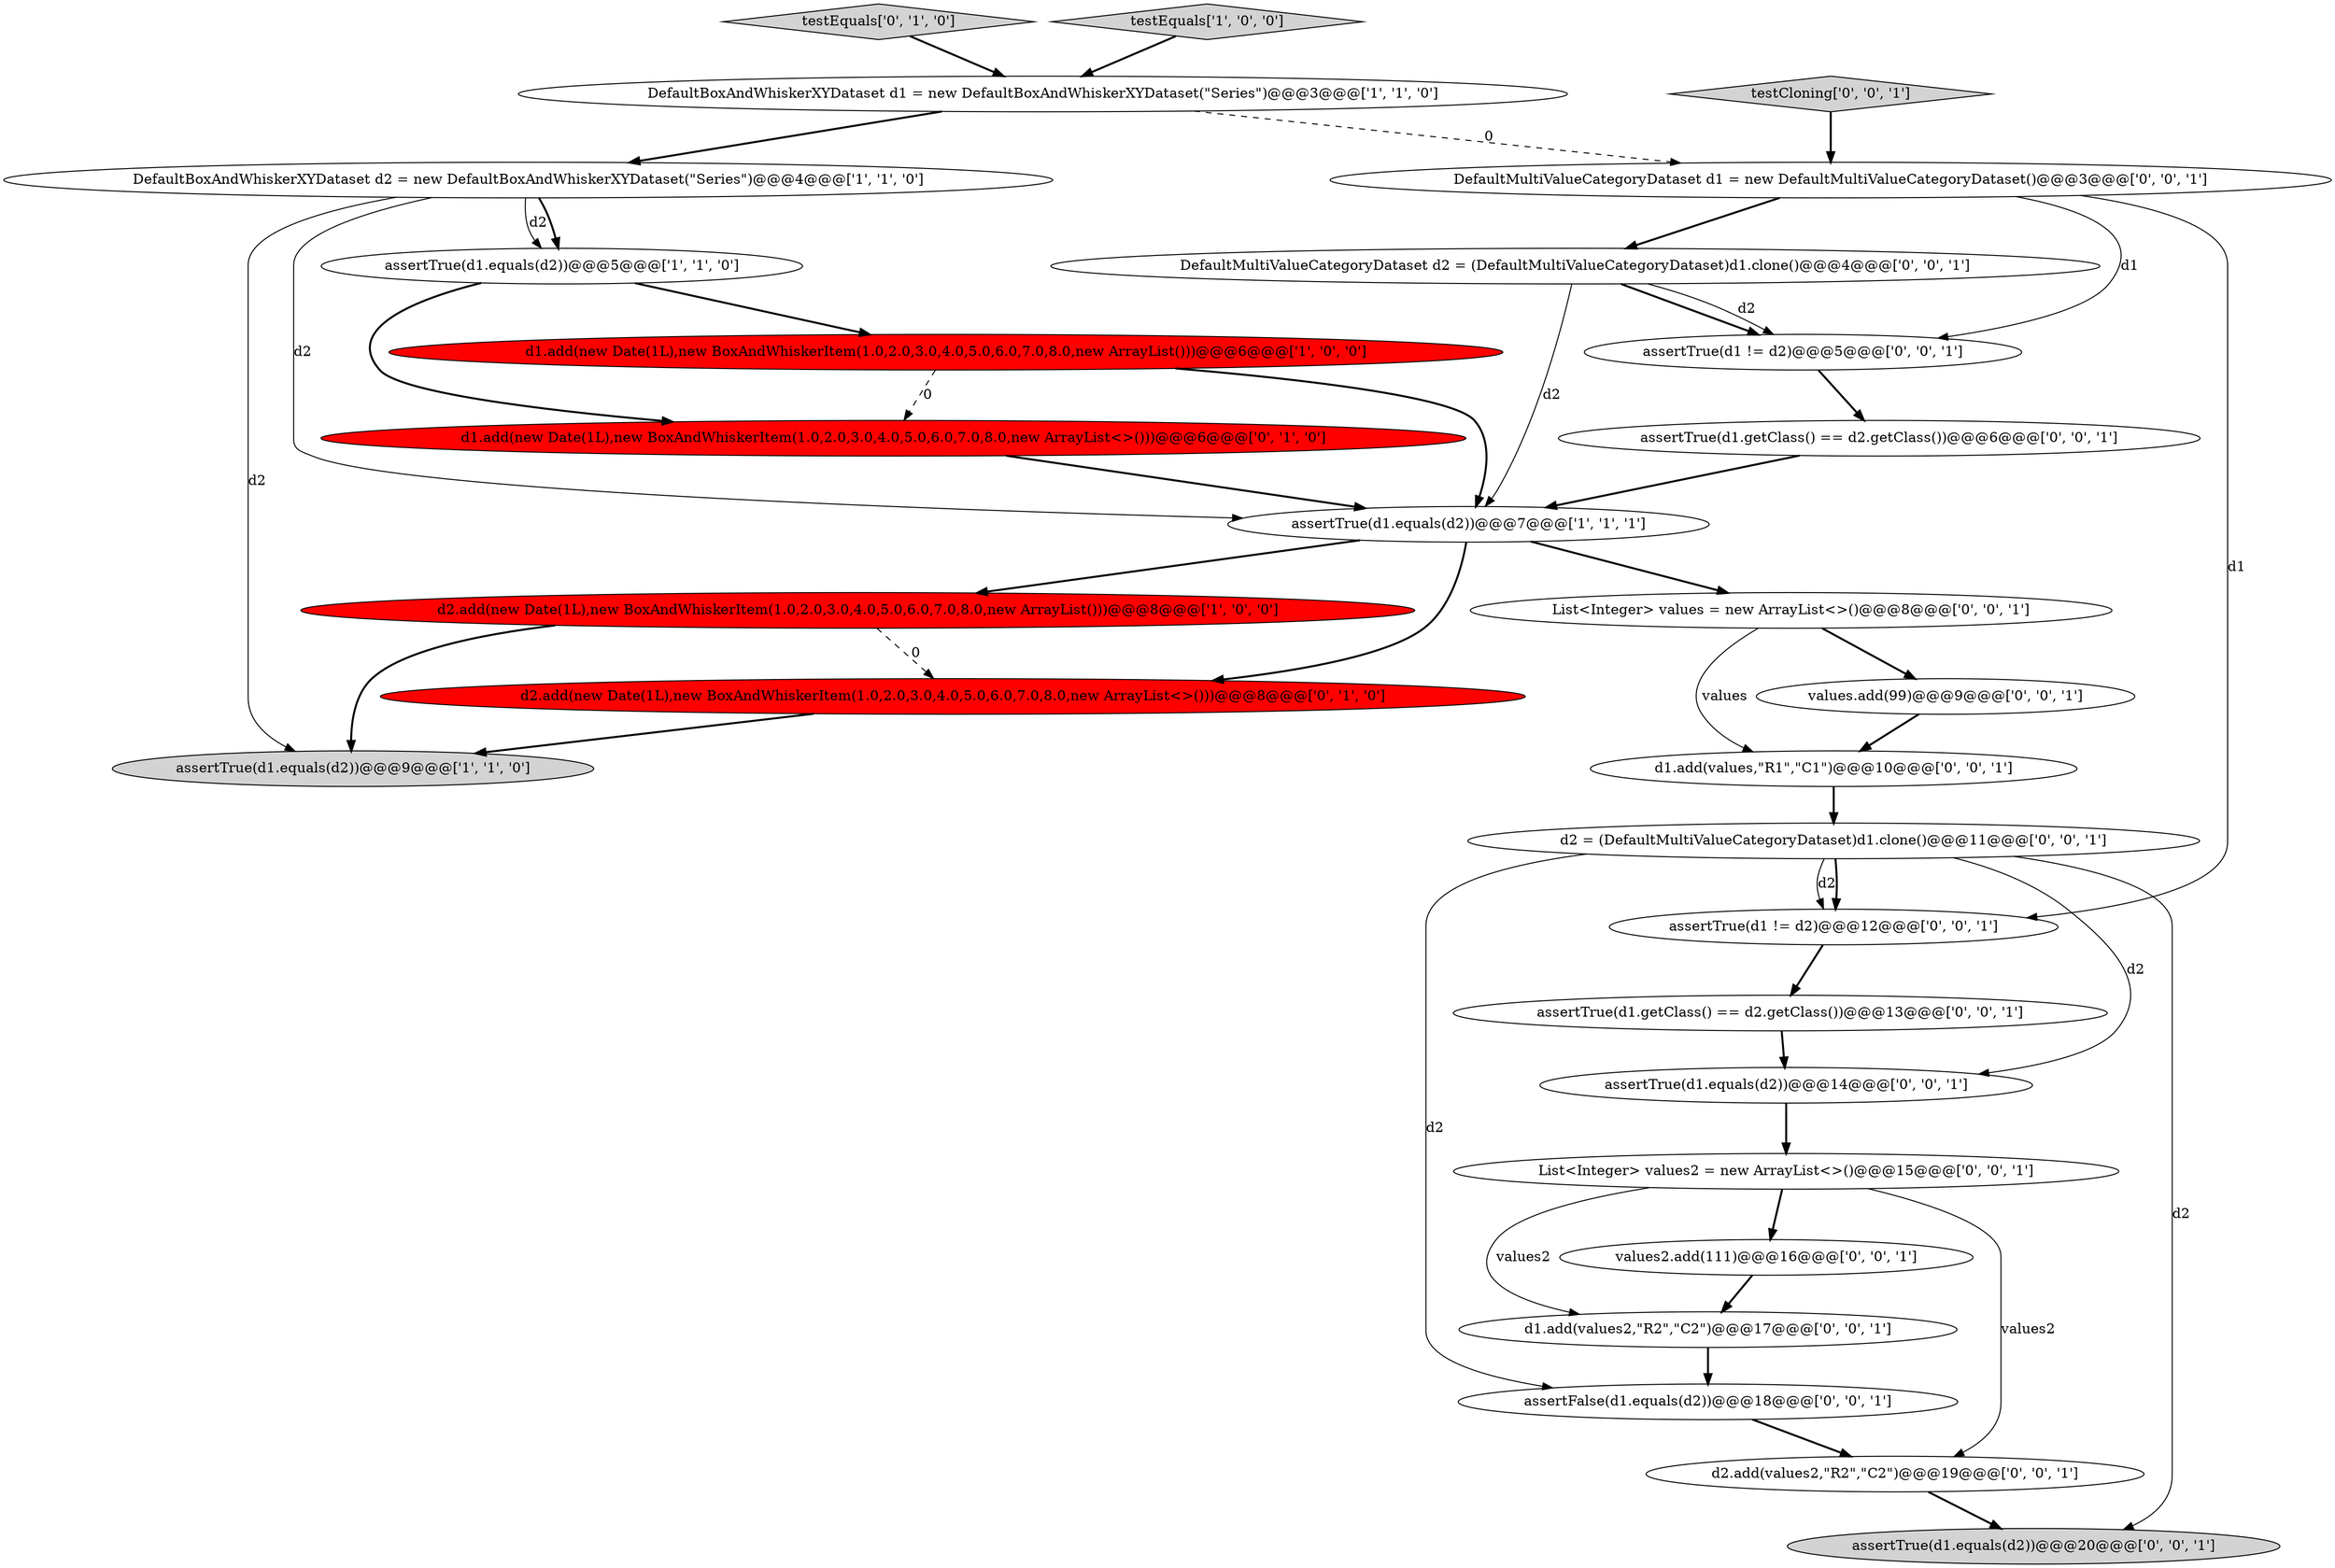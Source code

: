 digraph {
11 [style = filled, label = "List<Integer> values2 = new ArrayList<>()@@@15@@@['0', '0', '1']", fillcolor = white, shape = ellipse image = "AAA0AAABBB3BBB"];
20 [style = filled, label = "assertTrue(d1.equals(d2))@@@14@@@['0', '0', '1']", fillcolor = white, shape = ellipse image = "AAA0AAABBB3BBB"];
12 [style = filled, label = "d1.add(values2,\"R2\",\"C2\")@@@17@@@['0', '0', '1']", fillcolor = white, shape = ellipse image = "AAA0AAABBB3BBB"];
28 [style = filled, label = "values2.add(111)@@@16@@@['0', '0', '1']", fillcolor = white, shape = ellipse image = "AAA0AAABBB3BBB"];
22 [style = filled, label = "List<Integer> values = new ArrayList<>()@@@8@@@['0', '0', '1']", fillcolor = white, shape = ellipse image = "AAA0AAABBB3BBB"];
13 [style = filled, label = "assertTrue(d1.equals(d2))@@@20@@@['0', '0', '1']", fillcolor = lightgray, shape = ellipse image = "AAA0AAABBB3BBB"];
1 [style = filled, label = "assertTrue(d1.equals(d2))@@@5@@@['1', '1', '0']", fillcolor = white, shape = ellipse image = "AAA0AAABBB1BBB"];
0 [style = filled, label = "DefaultBoxAndWhiskerXYDataset d2 = new DefaultBoxAndWhiskerXYDataset(\"Series\")@@@4@@@['1', '1', '0']", fillcolor = white, shape = ellipse image = "AAA0AAABBB1BBB"];
10 [style = filled, label = "testEquals['0', '1', '0']", fillcolor = lightgray, shape = diamond image = "AAA0AAABBB2BBB"];
17 [style = filled, label = "DefaultMultiValueCategoryDataset d1 = new DefaultMultiValueCategoryDataset()@@@3@@@['0', '0', '1']", fillcolor = white, shape = ellipse image = "AAA0AAABBB3BBB"];
4 [style = filled, label = "DefaultBoxAndWhiskerXYDataset d1 = new DefaultBoxAndWhiskerXYDataset(\"Series\")@@@3@@@['1', '1', '0']", fillcolor = white, shape = ellipse image = "AAA0AAABBB1BBB"];
2 [style = filled, label = "d2.add(new Date(1L),new BoxAndWhiskerItem(1.0,2.0,3.0,4.0,5.0,6.0,7.0,8.0,new ArrayList()))@@@8@@@['1', '0', '0']", fillcolor = red, shape = ellipse image = "AAA1AAABBB1BBB"];
18 [style = filled, label = "values.add(99)@@@9@@@['0', '0', '1']", fillcolor = white, shape = ellipse image = "AAA0AAABBB3BBB"];
15 [style = filled, label = "testCloning['0', '0', '1']", fillcolor = lightgray, shape = diamond image = "AAA0AAABBB3BBB"];
7 [style = filled, label = "d1.add(new Date(1L),new BoxAndWhiskerItem(1.0,2.0,3.0,4.0,5.0,6.0,7.0,8.0,new ArrayList()))@@@6@@@['1', '0', '0']", fillcolor = red, shape = ellipse image = "AAA1AAABBB1BBB"];
27 [style = filled, label = "d1.add(values,\"R1\",\"C1\")@@@10@@@['0', '0', '1']", fillcolor = white, shape = ellipse image = "AAA0AAABBB3BBB"];
19 [style = filled, label = "assertTrue(d1 != d2)@@@12@@@['0', '0', '1']", fillcolor = white, shape = ellipse image = "AAA0AAABBB3BBB"];
23 [style = filled, label = "d2 = (DefaultMultiValueCategoryDataset)d1.clone()@@@11@@@['0', '0', '1']", fillcolor = white, shape = ellipse image = "AAA0AAABBB3BBB"];
8 [style = filled, label = "d2.add(new Date(1L),new BoxAndWhiskerItem(1.0,2.0,3.0,4.0,5.0,6.0,7.0,8.0,new ArrayList<>()))@@@8@@@['0', '1', '0']", fillcolor = red, shape = ellipse image = "AAA1AAABBB2BBB"];
25 [style = filled, label = "assertTrue(d1.getClass() == d2.getClass())@@@13@@@['0', '0', '1']", fillcolor = white, shape = ellipse image = "AAA0AAABBB3BBB"];
9 [style = filled, label = "d1.add(new Date(1L),new BoxAndWhiskerItem(1.0,2.0,3.0,4.0,5.0,6.0,7.0,8.0,new ArrayList<>()))@@@6@@@['0', '1', '0']", fillcolor = red, shape = ellipse image = "AAA1AAABBB2BBB"];
3 [style = filled, label = "assertTrue(d1.equals(d2))@@@9@@@['1', '1', '0']", fillcolor = lightgray, shape = ellipse image = "AAA0AAABBB1BBB"];
26 [style = filled, label = "assertTrue(d1.getClass() == d2.getClass())@@@6@@@['0', '0', '1']", fillcolor = white, shape = ellipse image = "AAA0AAABBB3BBB"];
6 [style = filled, label = "testEquals['1', '0', '0']", fillcolor = lightgray, shape = diamond image = "AAA0AAABBB1BBB"];
24 [style = filled, label = "DefaultMultiValueCategoryDataset d2 = (DefaultMultiValueCategoryDataset)d1.clone()@@@4@@@['0', '0', '1']", fillcolor = white, shape = ellipse image = "AAA0AAABBB3BBB"];
14 [style = filled, label = "d2.add(values2,\"R2\",\"C2\")@@@19@@@['0', '0', '1']", fillcolor = white, shape = ellipse image = "AAA0AAABBB3BBB"];
21 [style = filled, label = "assertFalse(d1.equals(d2))@@@18@@@['0', '0', '1']", fillcolor = white, shape = ellipse image = "AAA0AAABBB3BBB"];
5 [style = filled, label = "assertTrue(d1.equals(d2))@@@7@@@['1', '1', '1']", fillcolor = white, shape = ellipse image = "AAA0AAABBB1BBB"];
16 [style = filled, label = "assertTrue(d1 != d2)@@@5@@@['0', '0', '1']", fillcolor = white, shape = ellipse image = "AAA0AAABBB3BBB"];
11->28 [style = bold, label=""];
5->8 [style = bold, label=""];
23->19 [style = solid, label="d2"];
0->5 [style = solid, label="d2"];
4->17 [style = dashed, label="0"];
26->5 [style = bold, label=""];
12->21 [style = bold, label=""];
17->16 [style = solid, label="d1"];
2->3 [style = bold, label=""];
8->3 [style = bold, label=""];
0->1 [style = solid, label="d2"];
16->26 [style = bold, label=""];
28->12 [style = bold, label=""];
2->8 [style = dashed, label="0"];
1->7 [style = bold, label=""];
1->9 [style = bold, label=""];
19->25 [style = bold, label=""];
4->0 [style = bold, label=""];
22->27 [style = solid, label="values"];
23->13 [style = solid, label="d2"];
24->16 [style = bold, label=""];
6->4 [style = bold, label=""];
5->2 [style = bold, label=""];
7->5 [style = bold, label=""];
17->24 [style = bold, label=""];
22->18 [style = bold, label=""];
25->20 [style = bold, label=""];
15->17 [style = bold, label=""];
17->19 [style = solid, label="d1"];
18->27 [style = bold, label=""];
23->21 [style = solid, label="d2"];
7->9 [style = dashed, label="0"];
0->3 [style = solid, label="d2"];
0->1 [style = bold, label=""];
23->19 [style = bold, label=""];
24->16 [style = solid, label="d2"];
11->12 [style = solid, label="values2"];
24->5 [style = solid, label="d2"];
21->14 [style = bold, label=""];
10->4 [style = bold, label=""];
9->5 [style = bold, label=""];
27->23 [style = bold, label=""];
23->20 [style = solid, label="d2"];
14->13 [style = bold, label=""];
11->14 [style = solid, label="values2"];
5->22 [style = bold, label=""];
20->11 [style = bold, label=""];
}
